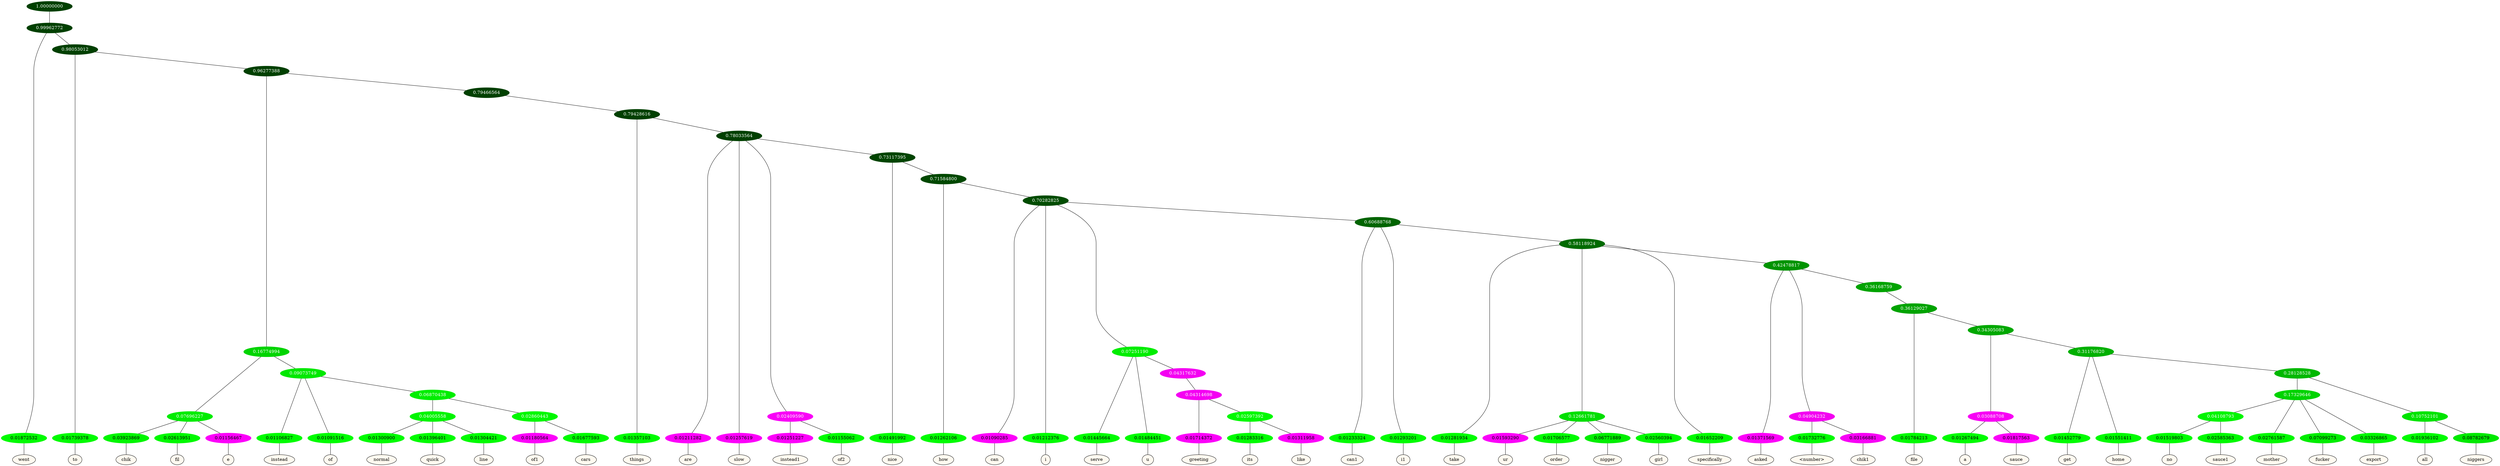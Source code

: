 graph {
	node [format=png height=0.15 nodesep=0.001 ordering=out overlap=prism overlap_scaling=0.01 ranksep=0.001 ratio=0.2 style=filled width=0.15]
	{
		rank=same
		a_w_2 [label=went color=black fillcolor=floralwhite style="filled,solid"]
		a_w_4 [label=to color=black fillcolor=floralwhite style="filled,solid"]
		a_w_11 [label=chik color=black fillcolor=floralwhite style="filled,solid"]
		a_w_12 [label=fil color=black fillcolor=floralwhite style="filled,solid"]
		a_w_13 [label=e color=black fillcolor=floralwhite style="filled,solid"]
		a_w_14 [label=instead color=black fillcolor=floralwhite style="filled,solid"]
		a_w_15 [label=of color=black fillcolor=floralwhite style="filled,solid"]
		a_w_25 [label=normal color=black fillcolor=floralwhite style="filled,solid"]
		a_w_26 [label=quick color=black fillcolor=floralwhite style="filled,solid"]
		a_w_27 [label=line color=black fillcolor=floralwhite style="filled,solid"]
		a_w_28 [label=of1 color=black fillcolor=floralwhite style="filled,solid"]
		a_w_29 [label=cars color=black fillcolor=floralwhite style="filled,solid"]
		a_w_17 [label=things color=black fillcolor=floralwhite style="filled,solid"]
		a_w_21 [label=are color=black fillcolor=floralwhite style="filled,solid"]
		a_w_22 [label=slow color=black fillcolor=floralwhite style="filled,solid"]
		a_w_30 [label=instead1 color=black fillcolor=floralwhite style="filled,solid"]
		a_w_31 [label=of2 color=black fillcolor=floralwhite style="filled,solid"]
		a_w_32 [label=nice color=black fillcolor=floralwhite style="filled,solid"]
		a_w_34 [label=how color=black fillcolor=floralwhite style="filled,solid"]
		a_w_36 [label=can color=black fillcolor=floralwhite style="filled,solid"]
		a_w_37 [label=i color=black fillcolor=floralwhite style="filled,solid"]
		a_w_40 [label=serve color=black fillcolor=floralwhite style="filled,solid"]
		a_w_41 [label=u color=black fillcolor=floralwhite style="filled,solid"]
		a_w_51 [label=greeting color=black fillcolor=floralwhite style="filled,solid"]
		a_w_60 [label=its color=black fillcolor=floralwhite style="filled,solid"]
		a_w_61 [label=like color=black fillcolor=floralwhite style="filled,solid"]
		a_w_43 [label=can1 color=black fillcolor=floralwhite style="filled,solid"]
		a_w_44 [label=i1 color=black fillcolor=floralwhite style="filled,solid"]
		a_w_47 [label=take color=black fillcolor=floralwhite style="filled,solid"]
		a_w_53 [label=ur color=black fillcolor=floralwhite style="filled,solid"]
		a_w_54 [label=order color=black fillcolor=floralwhite style="filled,solid"]
		a_w_55 [label=nigger color=black fillcolor=floralwhite style="filled,solid"]
		a_w_56 [label=girl color=black fillcolor=floralwhite style="filled,solid"]
		a_w_49 [label=specifically color=black fillcolor=floralwhite style="filled,solid"]
		a_w_57 [label=asked color=black fillcolor=floralwhite style="filled,solid"]
		a_w_62 [label="\<number\>" color=black fillcolor=floralwhite style="filled,solid"]
		a_w_63 [label=chik1 color=black fillcolor=floralwhite style="filled,solid"]
		a_w_65 [label=file color=black fillcolor=floralwhite style="filled,solid"]
		a_w_69 [label=a color=black fillcolor=floralwhite style="filled,solid"]
		a_w_70 [label=sauce color=black fillcolor=floralwhite style="filled,solid"]
		a_w_71 [label=get color=black fillcolor=floralwhite style="filled,solid"]
		a_w_72 [label=home color=black fillcolor=floralwhite style="filled,solid"]
		a_w_82 [label=no color=black fillcolor=floralwhite style="filled,solid"]
		a_w_83 [label=sauce1 color=black fillcolor=floralwhite style="filled,solid"]
		a_w_77 [label=mother color=black fillcolor=floralwhite style="filled,solid"]
		a_w_78 [label=fucker color=black fillcolor=floralwhite style="filled,solid"]
		a_w_79 [label=export color=black fillcolor=floralwhite style="filled,solid"]
		a_w_80 [label=all color=black fillcolor=floralwhite style="filled,solid"]
		a_w_81 [label=niggers color=black fillcolor=floralwhite style="filled,solid"]
	}
	a_n_2 -- a_w_2
	a_n_4 -- a_w_4
	a_n_11 -- a_w_11
	a_n_12 -- a_w_12
	a_n_13 -- a_w_13
	a_n_14 -- a_w_14
	a_n_15 -- a_w_15
	a_n_25 -- a_w_25
	a_n_26 -- a_w_26
	a_n_27 -- a_w_27
	a_n_28 -- a_w_28
	a_n_29 -- a_w_29
	a_n_17 -- a_w_17
	a_n_21 -- a_w_21
	a_n_22 -- a_w_22
	a_n_30 -- a_w_30
	a_n_31 -- a_w_31
	a_n_32 -- a_w_32
	a_n_34 -- a_w_34
	a_n_36 -- a_w_36
	a_n_37 -- a_w_37
	a_n_40 -- a_w_40
	a_n_41 -- a_w_41
	a_n_51 -- a_w_51
	a_n_60 -- a_w_60
	a_n_61 -- a_w_61
	a_n_43 -- a_w_43
	a_n_44 -- a_w_44
	a_n_47 -- a_w_47
	a_n_53 -- a_w_53
	a_n_54 -- a_w_54
	a_n_55 -- a_w_55
	a_n_56 -- a_w_56
	a_n_49 -- a_w_49
	a_n_57 -- a_w_57
	a_n_62 -- a_w_62
	a_n_63 -- a_w_63
	a_n_65 -- a_w_65
	a_n_69 -- a_w_69
	a_n_70 -- a_w_70
	a_n_71 -- a_w_71
	a_n_72 -- a_w_72
	a_n_82 -- a_w_82
	a_n_83 -- a_w_83
	a_n_77 -- a_w_77
	a_n_78 -- a_w_78
	a_n_79 -- a_w_79
	a_n_80 -- a_w_80
	a_n_81 -- a_w_81
	{
		rank=same
		a_n_2 [label=0.01872532 color="0.334 1.000 0.981" fontcolor=black]
		a_n_4 [label=0.01739378 color="0.334 1.000 0.983" fontcolor=black]
		a_n_11 [label=0.03923869 color="0.334 1.000 0.961" fontcolor=black]
		a_n_12 [label=0.02613951 color="0.334 1.000 0.974" fontcolor=black]
		a_n_13 [label=0.01156467 color="0.835 1.000 0.988" fontcolor=black]
		a_n_14 [label=0.01106827 color="0.334 1.000 0.989" fontcolor=black]
		a_n_15 [label=0.01091516 color="0.334 1.000 0.989" fontcolor=black]
		a_n_25 [label=0.01300900 color="0.334 1.000 0.987" fontcolor=black]
		a_n_26 [label=0.01396401 color="0.334 1.000 0.986" fontcolor=black]
		a_n_27 [label=0.01304421 color="0.334 1.000 0.987" fontcolor=black]
		a_n_28 [label=0.01180564 color="0.835 1.000 0.988" fontcolor=black]
		a_n_29 [label=0.01677593 color="0.334 1.000 0.983" fontcolor=black]
		a_n_17 [label=0.01357103 color="0.334 1.000 0.986" fontcolor=black]
		a_n_21 [label=0.01211282 color="0.835 1.000 0.988" fontcolor=black]
		a_n_22 [label=0.01257619 color="0.835 1.000 0.987" fontcolor=black]
		a_n_30 [label=0.01251227 color="0.835 1.000 0.987" fontcolor=black]
		a_n_31 [label=0.01155062 color="0.334 1.000 0.988" fontcolor=black]
		a_n_32 [label=0.01491992 color="0.334 1.000 0.985" fontcolor=black]
		a_n_34 [label=0.01262106 color="0.334 1.000 0.987" fontcolor=black]
		a_n_36 [label=0.01090285 color="0.835 1.000 0.989" fontcolor=black]
		a_n_37 [label=0.01212376 color="0.334 1.000 0.988" fontcolor=black]
		a_n_40 [label=0.01445664 color="0.334 1.000 0.986" fontcolor=black]
		a_n_41 [label=0.01484451 color="0.334 1.000 0.985" fontcolor=black]
		a_n_51 [label=0.01714372 color="0.835 1.000 0.983" fontcolor=black]
		a_n_60 [label=0.01283316 color="0.334 1.000 0.987" fontcolor=black]
		a_n_61 [label=0.01311958 color="0.835 1.000 0.987" fontcolor=black]
		a_n_43 [label=0.01233324 color="0.334 1.000 0.988" fontcolor=black]
		a_n_44 [label=0.01293201 color="0.334 1.000 0.987" fontcolor=black]
		a_n_47 [label=0.01281934 color="0.334 1.000 0.987" fontcolor=black]
		a_n_53 [label=0.01593290 color="0.835 1.000 0.984" fontcolor=black]
		a_n_54 [label=0.01706577 color="0.334 1.000 0.983" fontcolor=black]
		a_n_55 [label=0.06771889 color="0.334 1.000 0.932" fontcolor=black]
		a_n_56 [label=0.02560394 color="0.334 1.000 0.974" fontcolor=black]
		a_n_49 [label=0.01652209 color="0.334 1.000 0.983" fontcolor=black]
		a_n_57 [label=0.01371569 color="0.835 1.000 0.986" fontcolor=black]
		a_n_62 [label=0.01732776 color="0.334 1.000 0.983" fontcolor=black]
		a_n_63 [label=0.03166881 color="0.835 1.000 0.968" fontcolor=black]
		a_n_65 [label=0.01784213 color="0.334 1.000 0.982" fontcolor=black]
		a_n_69 [label=0.01267494 color="0.334 1.000 0.987" fontcolor=black]
		a_n_70 [label=0.01817563 color="0.835 1.000 0.982" fontcolor=black]
		a_n_71 [label=0.01452779 color="0.334 1.000 0.985" fontcolor=black]
		a_n_72 [label=0.01551411 color="0.334 1.000 0.984" fontcolor=black]
		a_n_82 [label=0.01519803 color="0.334 1.000 0.985" fontcolor=black]
		a_n_83 [label=0.02585363 color="0.334 1.000 0.974" fontcolor=black]
		a_n_77 [label=0.02761587 color="0.334 1.000 0.972" fontcolor=black]
		a_n_78 [label=0.07099273 color="0.334 1.000 0.929" fontcolor=black]
		a_n_79 [label=0.03326865 color="0.334 1.000 0.967" fontcolor=black]
		a_n_80 [label=0.01936102 color="0.334 1.000 0.981" fontcolor=black]
		a_n_81 [label=0.08782679 color="0.334 1.000 0.912" fontcolor=black]
	}
	a_n_0 [label=1.00000000 color="0.334 1.000 0.250" fontcolor=grey99]
	a_n_1 [label=0.99962772 color="0.334 1.000 0.250" fontcolor=grey99]
	a_n_0 -- a_n_1
	a_n_1 -- a_n_2
	a_n_3 [label=0.98053012 color="0.334 1.000 0.250" fontcolor=grey99]
	a_n_1 -- a_n_3
	a_n_3 -- a_n_4
	a_n_5 [label=0.96277388 color="0.334 1.000 0.250" fontcolor=grey99]
	a_n_3 -- a_n_5
	a_n_6 [label=0.16774994 color="0.334 1.000 0.832" fontcolor=grey99]
	a_n_5 -- a_n_6
	a_n_7 [label=0.79466564 color="0.334 1.000 0.250" fontcolor=grey99]
	a_n_5 -- a_n_7
	a_n_8 [label=0.07696227 color="0.334 1.000 0.923" fontcolor=grey99]
	a_n_6 -- a_n_8
	a_n_9 [label=0.09073749 color="0.334 1.000 0.909" fontcolor=grey99]
	a_n_6 -- a_n_9
	a_n_10 [label=0.79428616 color="0.334 1.000 0.250" fontcolor=grey99]
	a_n_7 -- a_n_10
	a_n_8 -- a_n_11
	a_n_8 -- a_n_12
	a_n_8 -- a_n_13
	a_n_9 -- a_n_14
	a_n_9 -- a_n_15
	a_n_16 [label=0.06870438 color="0.334 1.000 0.931" fontcolor=grey99]
	a_n_9 -- a_n_16
	a_n_10 -- a_n_17
	a_n_18 [label=0.78033564 color="0.334 1.000 0.250" fontcolor=grey99]
	a_n_10 -- a_n_18
	a_n_19 [label=0.04005558 color="0.334 1.000 0.960" fontcolor=grey99]
	a_n_16 -- a_n_19
	a_n_20 [label=0.02860443 color="0.334 1.000 0.971" fontcolor=grey99]
	a_n_16 -- a_n_20
	a_n_18 -- a_n_21
	a_n_18 -- a_n_22
	a_n_23 [label=0.02409590 color="0.835 1.000 0.976" fontcolor=grey99]
	a_n_18 -- a_n_23
	a_n_24 [label=0.73117395 color="0.334 1.000 0.269" fontcolor=grey99]
	a_n_18 -- a_n_24
	a_n_19 -- a_n_25
	a_n_19 -- a_n_26
	a_n_19 -- a_n_27
	a_n_20 -- a_n_28
	a_n_20 -- a_n_29
	a_n_23 -- a_n_30
	a_n_23 -- a_n_31
	a_n_24 -- a_n_32
	a_n_33 [label=0.71584800 color="0.334 1.000 0.284" fontcolor=grey99]
	a_n_24 -- a_n_33
	a_n_33 -- a_n_34
	a_n_35 [label=0.70282825 color="0.334 1.000 0.297" fontcolor=grey99]
	a_n_33 -- a_n_35
	a_n_35 -- a_n_36
	a_n_35 -- a_n_37
	a_n_38 [label=0.07251190 color="0.334 1.000 0.927" fontcolor=grey99]
	a_n_35 -- a_n_38
	a_n_39 [label=0.60688768 color="0.334 1.000 0.393" fontcolor=grey99]
	a_n_35 -- a_n_39
	a_n_38 -- a_n_40
	a_n_38 -- a_n_41
	a_n_42 [label=0.04317632 color="0.835 1.000 0.957" fontcolor=grey99]
	a_n_38 -- a_n_42
	a_n_39 -- a_n_43
	a_n_39 -- a_n_44
	a_n_45 [label=0.58118924 color="0.334 1.000 0.419" fontcolor=grey99]
	a_n_39 -- a_n_45
	a_n_46 [label=0.04314698 color="0.835 1.000 0.957" fontcolor=grey99]
	a_n_42 -- a_n_46
	a_n_45 -- a_n_47
	a_n_48 [label=0.12661781 color="0.334 1.000 0.873" fontcolor=grey99]
	a_n_45 -- a_n_48
	a_n_45 -- a_n_49
	a_n_50 [label=0.42478817 color="0.334 1.000 0.575" fontcolor=grey99]
	a_n_45 -- a_n_50
	a_n_46 -- a_n_51
	a_n_52 [label=0.02597392 color="0.334 1.000 0.974" fontcolor=grey99]
	a_n_46 -- a_n_52
	a_n_48 -- a_n_53
	a_n_48 -- a_n_54
	a_n_48 -- a_n_55
	a_n_48 -- a_n_56
	a_n_50 -- a_n_57
	a_n_58 [label=0.04904232 color="0.835 1.000 0.951" fontcolor=grey99]
	a_n_50 -- a_n_58
	a_n_59 [label=0.36168759 color="0.334 1.000 0.638" fontcolor=grey99]
	a_n_50 -- a_n_59
	a_n_52 -- a_n_60
	a_n_52 -- a_n_61
	a_n_58 -- a_n_62
	a_n_58 -- a_n_63
	a_n_64 [label=0.36129027 color="0.334 1.000 0.639" fontcolor=grey99]
	a_n_59 -- a_n_64
	a_n_64 -- a_n_65
	a_n_66 [label=0.34305083 color="0.334 1.000 0.657" fontcolor=grey99]
	a_n_64 -- a_n_66
	a_n_67 [label=0.03088708 color="0.835 1.000 0.969" fontcolor=grey99]
	a_n_66 -- a_n_67
	a_n_68 [label=0.31176820 color="0.334 1.000 0.688" fontcolor=grey99]
	a_n_66 -- a_n_68
	a_n_67 -- a_n_69
	a_n_67 -- a_n_70
	a_n_68 -- a_n_71
	a_n_68 -- a_n_72
	a_n_73 [label=0.28128528 color="0.334 1.000 0.719" fontcolor=grey99]
	a_n_68 -- a_n_73
	a_n_74 [label=0.17329646 color="0.334 1.000 0.827" fontcolor=grey99]
	a_n_73 -- a_n_74
	a_n_75 [label=0.10752101 color="0.334 1.000 0.892" fontcolor=grey99]
	a_n_73 -- a_n_75
	a_n_76 [label=0.04108793 color="0.334 1.000 0.959" fontcolor=grey99]
	a_n_74 -- a_n_76
	a_n_74 -- a_n_77
	a_n_74 -- a_n_78
	a_n_74 -- a_n_79
	a_n_75 -- a_n_80
	a_n_75 -- a_n_81
	a_n_76 -- a_n_82
	a_n_76 -- a_n_83
}
